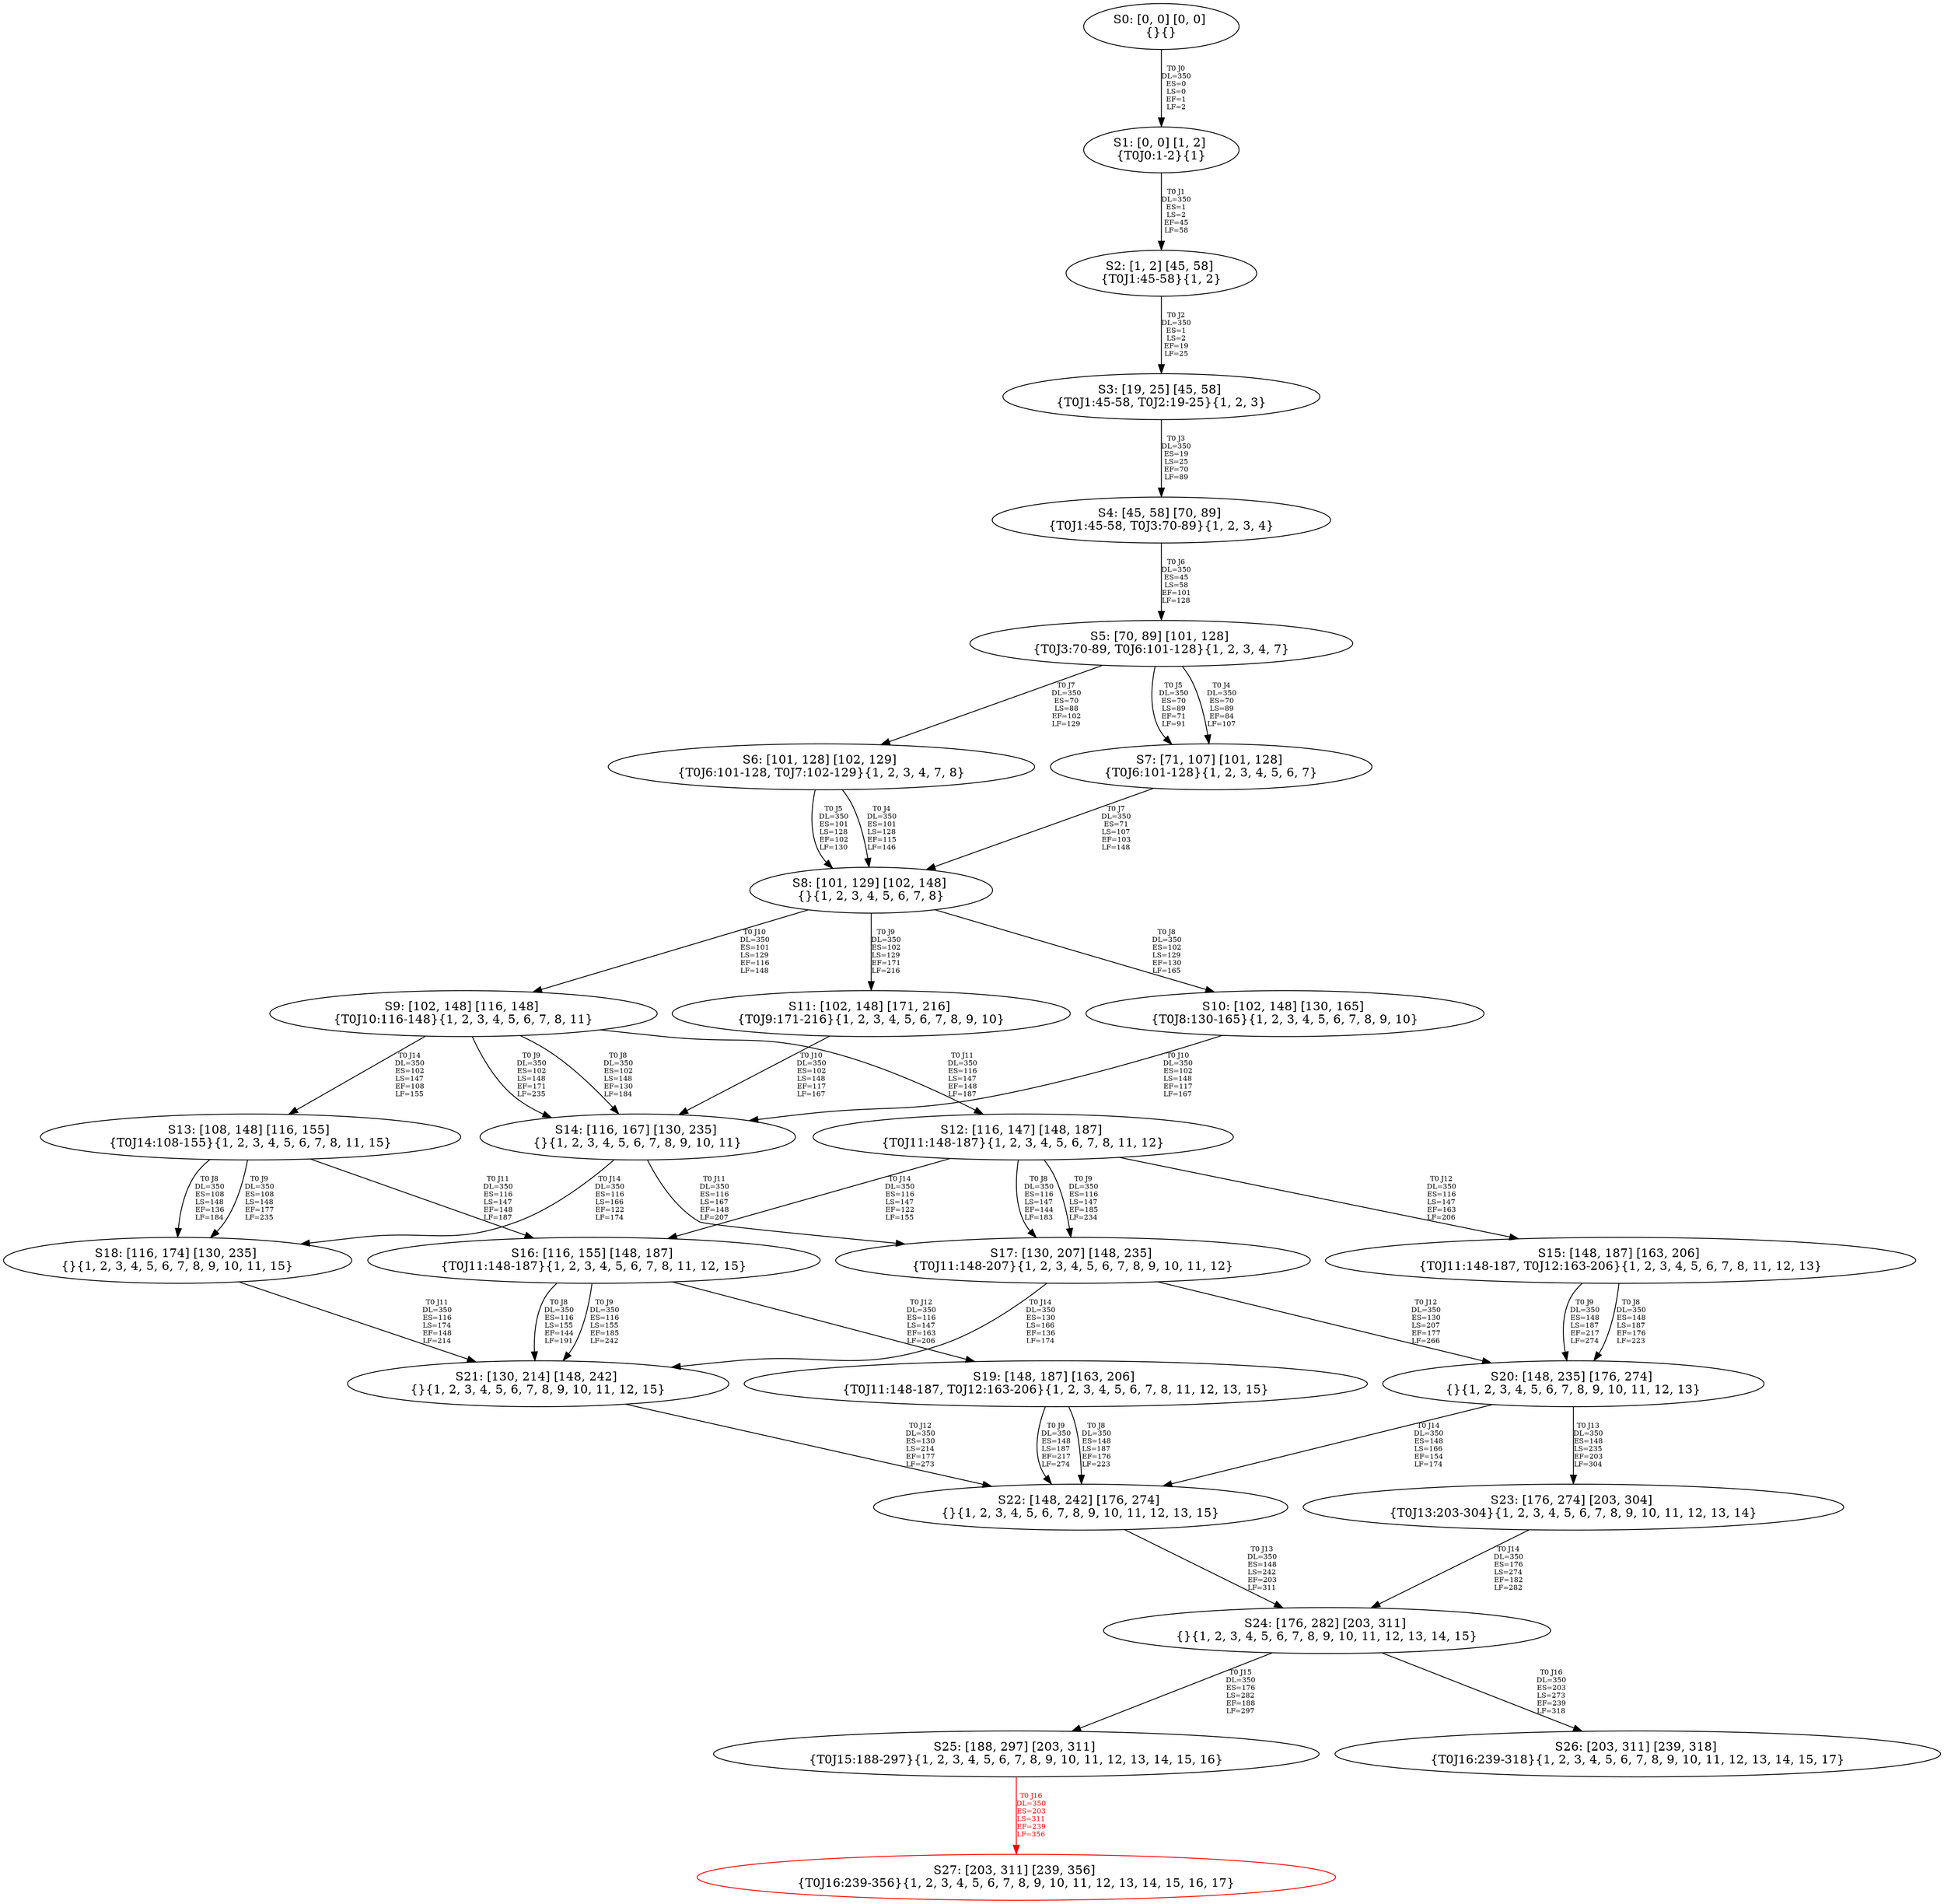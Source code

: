 digraph {
	S0[label="S0: [0, 0] [0, 0] \n{}{}"];
	S1[label="S1: [0, 0] [1, 2] \n{T0J0:1-2}{1}"];
	S2[label="S2: [1, 2] [45, 58] \n{T0J1:45-58}{1, 2}"];
	S3[label="S3: [19, 25] [45, 58] \n{T0J1:45-58, T0J2:19-25}{1, 2, 3}"];
	S4[label="S4: [45, 58] [70, 89] \n{T0J1:45-58, T0J3:70-89}{1, 2, 3, 4}"];
	S5[label="S5: [70, 89] [101, 128] \n{T0J3:70-89, T0J6:101-128}{1, 2, 3, 4, 7}"];
	S6[label="S6: [101, 128] [102, 129] \n{T0J6:101-128, T0J7:102-129}{1, 2, 3, 4, 7, 8}"];
	S7[label="S7: [71, 107] [101, 128] \n{T0J6:101-128}{1, 2, 3, 4, 5, 6, 7}"];
	S8[label="S8: [101, 129] [102, 148] \n{}{1, 2, 3, 4, 5, 6, 7, 8}"];
	S9[label="S9: [102, 148] [116, 148] \n{T0J10:116-148}{1, 2, 3, 4, 5, 6, 7, 8, 11}"];
	S10[label="S10: [102, 148] [130, 165] \n{T0J8:130-165}{1, 2, 3, 4, 5, 6, 7, 8, 9, 10}"];
	S11[label="S11: [102, 148] [171, 216] \n{T0J9:171-216}{1, 2, 3, 4, 5, 6, 7, 8, 9, 10}"];
	S12[label="S12: [116, 147] [148, 187] \n{T0J11:148-187}{1, 2, 3, 4, 5, 6, 7, 8, 11, 12}"];
	S13[label="S13: [108, 148] [116, 155] \n{T0J14:108-155}{1, 2, 3, 4, 5, 6, 7, 8, 11, 15}"];
	S14[label="S14: [116, 167] [130, 235] \n{}{1, 2, 3, 4, 5, 6, 7, 8, 9, 10, 11}"];
	S15[label="S15: [148, 187] [163, 206] \n{T0J11:148-187, T0J12:163-206}{1, 2, 3, 4, 5, 6, 7, 8, 11, 12, 13}"];
	S16[label="S16: [116, 155] [148, 187] \n{T0J11:148-187}{1, 2, 3, 4, 5, 6, 7, 8, 11, 12, 15}"];
	S17[label="S17: [130, 207] [148, 235] \n{T0J11:148-207}{1, 2, 3, 4, 5, 6, 7, 8, 9, 10, 11, 12}"];
	S18[label="S18: [116, 174] [130, 235] \n{}{1, 2, 3, 4, 5, 6, 7, 8, 9, 10, 11, 15}"];
	S19[label="S19: [148, 187] [163, 206] \n{T0J11:148-187, T0J12:163-206}{1, 2, 3, 4, 5, 6, 7, 8, 11, 12, 13, 15}"];
	S20[label="S20: [148, 235] [176, 274] \n{}{1, 2, 3, 4, 5, 6, 7, 8, 9, 10, 11, 12, 13}"];
	S21[label="S21: [130, 214] [148, 242] \n{}{1, 2, 3, 4, 5, 6, 7, 8, 9, 10, 11, 12, 15}"];
	S22[label="S22: [148, 242] [176, 274] \n{}{1, 2, 3, 4, 5, 6, 7, 8, 9, 10, 11, 12, 13, 15}"];
	S23[label="S23: [176, 274] [203, 304] \n{T0J13:203-304}{1, 2, 3, 4, 5, 6, 7, 8, 9, 10, 11, 12, 13, 14}"];
	S24[label="S24: [176, 282] [203, 311] \n{}{1, 2, 3, 4, 5, 6, 7, 8, 9, 10, 11, 12, 13, 14, 15}"];
	S25[label="S25: [188, 297] [203, 311] \n{T0J15:188-297}{1, 2, 3, 4, 5, 6, 7, 8, 9, 10, 11, 12, 13, 14, 15, 16}"];
	S26[label="S26: [203, 311] [239, 318] \n{T0J16:239-318}{1, 2, 3, 4, 5, 6, 7, 8, 9, 10, 11, 12, 13, 14, 15, 17}"];
	S27[label="S27: [203, 311] [239, 356] \n{T0J16:239-356}{1, 2, 3, 4, 5, 6, 7, 8, 9, 10, 11, 12, 13, 14, 15, 16, 17}"];
	S0 -> S1[label="T0 J0\nDL=350\nES=0\nLS=0\nEF=1\nLF=2",fontsize=8];
	S1 -> S2[label="T0 J1\nDL=350\nES=1\nLS=2\nEF=45\nLF=58",fontsize=8];
	S2 -> S3[label="T0 J2\nDL=350\nES=1\nLS=2\nEF=19\nLF=25",fontsize=8];
	S3 -> S4[label="T0 J3\nDL=350\nES=19\nLS=25\nEF=70\nLF=89",fontsize=8];
	S4 -> S5[label="T0 J6\nDL=350\nES=45\nLS=58\nEF=101\nLF=128",fontsize=8];
	S5 -> S7[label="T0 J4\nDL=350\nES=70\nLS=89\nEF=84\nLF=107",fontsize=8];
	S5 -> S7[label="T0 J5\nDL=350\nES=70\nLS=89\nEF=71\nLF=91",fontsize=8];
	S5 -> S6[label="T0 J7\nDL=350\nES=70\nLS=88\nEF=102\nLF=129",fontsize=8];
	S6 -> S8[label="T0 J4\nDL=350\nES=101\nLS=128\nEF=115\nLF=146",fontsize=8];
	S6 -> S8[label="T0 J5\nDL=350\nES=101\nLS=128\nEF=102\nLF=130",fontsize=8];
	S7 -> S8[label="T0 J7\nDL=350\nES=71\nLS=107\nEF=103\nLF=148",fontsize=8];
	S8 -> S10[label="T0 J8\nDL=350\nES=102\nLS=129\nEF=130\nLF=165",fontsize=8];
	S8 -> S11[label="T0 J9\nDL=350\nES=102\nLS=129\nEF=171\nLF=216",fontsize=8];
	S8 -> S9[label="T0 J10\nDL=350\nES=101\nLS=129\nEF=116\nLF=148",fontsize=8];
	S9 -> S14[label="T0 J8\nDL=350\nES=102\nLS=148\nEF=130\nLF=184",fontsize=8];
	S9 -> S14[label="T0 J9\nDL=350\nES=102\nLS=148\nEF=171\nLF=235",fontsize=8];
	S9 -> S12[label="T0 J11\nDL=350\nES=116\nLS=147\nEF=148\nLF=187",fontsize=8];
	S9 -> S13[label="T0 J14\nDL=350\nES=102\nLS=147\nEF=108\nLF=155",fontsize=8];
	S10 -> S14[label="T0 J10\nDL=350\nES=102\nLS=148\nEF=117\nLF=167",fontsize=8];
	S11 -> S14[label="T0 J10\nDL=350\nES=102\nLS=148\nEF=117\nLF=167",fontsize=8];
	S12 -> S17[label="T0 J8\nDL=350\nES=116\nLS=147\nEF=144\nLF=183",fontsize=8];
	S12 -> S17[label="T0 J9\nDL=350\nES=116\nLS=147\nEF=185\nLF=234",fontsize=8];
	S12 -> S15[label="T0 J12\nDL=350\nES=116\nLS=147\nEF=163\nLF=206",fontsize=8];
	S12 -> S16[label="T0 J14\nDL=350\nES=116\nLS=147\nEF=122\nLF=155",fontsize=8];
	S13 -> S18[label="T0 J8\nDL=350\nES=108\nLS=148\nEF=136\nLF=184",fontsize=8];
	S13 -> S18[label="T0 J9\nDL=350\nES=108\nLS=148\nEF=177\nLF=235",fontsize=8];
	S13 -> S16[label="T0 J11\nDL=350\nES=116\nLS=147\nEF=148\nLF=187",fontsize=8];
	S14 -> S17[label="T0 J11\nDL=350\nES=116\nLS=167\nEF=148\nLF=207",fontsize=8];
	S14 -> S18[label="T0 J14\nDL=350\nES=116\nLS=166\nEF=122\nLF=174",fontsize=8];
	S15 -> S20[label="T0 J8\nDL=350\nES=148\nLS=187\nEF=176\nLF=223",fontsize=8];
	S15 -> S20[label="T0 J9\nDL=350\nES=148\nLS=187\nEF=217\nLF=274",fontsize=8];
	S16 -> S21[label="T0 J8\nDL=350\nES=116\nLS=155\nEF=144\nLF=191",fontsize=8];
	S16 -> S21[label="T0 J9\nDL=350\nES=116\nLS=155\nEF=185\nLF=242",fontsize=8];
	S16 -> S19[label="T0 J12\nDL=350\nES=116\nLS=147\nEF=163\nLF=206",fontsize=8];
	S17 -> S20[label="T0 J12\nDL=350\nES=130\nLS=207\nEF=177\nLF=266",fontsize=8];
	S17 -> S21[label="T0 J14\nDL=350\nES=130\nLS=166\nEF=136\nLF=174",fontsize=8];
	S18 -> S21[label="T0 J11\nDL=350\nES=116\nLS=174\nEF=148\nLF=214",fontsize=8];
	S19 -> S22[label="T0 J8\nDL=350\nES=148\nLS=187\nEF=176\nLF=223",fontsize=8];
	S19 -> S22[label="T0 J9\nDL=350\nES=148\nLS=187\nEF=217\nLF=274",fontsize=8];
	S20 -> S23[label="T0 J13\nDL=350\nES=148\nLS=235\nEF=203\nLF=304",fontsize=8];
	S20 -> S22[label="T0 J14\nDL=350\nES=148\nLS=166\nEF=154\nLF=174",fontsize=8];
	S21 -> S22[label="T0 J12\nDL=350\nES=130\nLS=214\nEF=177\nLF=273",fontsize=8];
	S22 -> S24[label="T0 J13\nDL=350\nES=148\nLS=242\nEF=203\nLF=311",fontsize=8];
	S23 -> S24[label="T0 J14\nDL=350\nES=176\nLS=274\nEF=182\nLF=282",fontsize=8];
	S24 -> S25[label="T0 J15\nDL=350\nES=176\nLS=282\nEF=188\nLF=297",fontsize=8];
	S24 -> S26[label="T0 J16\nDL=350\nES=203\nLS=273\nEF=239\nLF=318",fontsize=8];
	S25 -> S27[label="T0 J16\nDL=350\nES=203\nLS=311\nEF=239\nLF=356",color=Red,fontcolor=Red,fontsize=8];
S27[color=Red];
}
